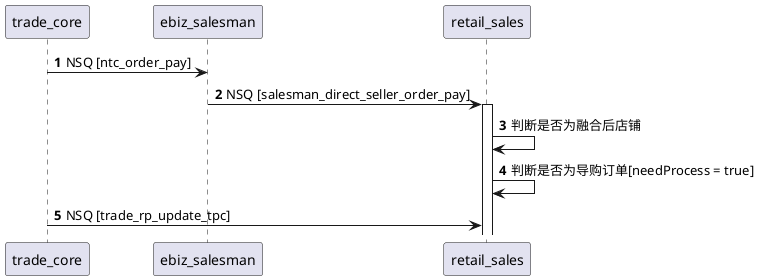 @startuml
autonumber

trade_core -> ebiz_salesman : NSQ [ntc_order_pay]

ebiz_salesman -> retail_sales : NSQ [salesman_direct_seller_order_pay]
activate retail_sales

retail_sales -> retail_sales : 判断是否为融合后店铺

retail_sales -> retail_sales : 判断是否为导购订单[needProcess = true]

trade_core -> retail_sales : NSQ [trade_rp_update_tpc]


@enduml
